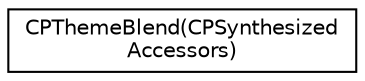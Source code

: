 digraph "Graphical Class Hierarchy"
{
  edge [fontname="Helvetica",fontsize="10",labelfontname="Helvetica",labelfontsize="10"];
  node [fontname="Helvetica",fontsize="10",shape=record];
  rankdir="LR";
  Node1 [label="CPThemeBlend(CPSynthesized\lAccessors)",height=0.2,width=0.4,color="black", fillcolor="white", style="filled",URL="$category_c_p_theme_blend_07_c_p_synthesized_accessors_08.html"];
}
